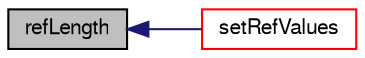 digraph "refLength"
{
  bgcolor="transparent";
  edge [fontname="FreeSans",fontsize="10",labelfontname="FreeSans",labelfontsize="10"];
  node [fontname="FreeSans",fontsize="10",shape=record];
  rankdir="LR";
  Node328 [label="refLength",height=0.2,width=0.4,color="black", fillcolor="grey75", style="filled", fontcolor="black"];
  Node328 -> Node329 [dir="back",color="midnightblue",fontsize="10",style="solid",fontname="FreeSans"];
  Node329 [label="setRefValues",height=0.2,width=0.4,color="red",URL="$a24410.html#ac83f06258bf696d227f110b4f456b213"];
}
